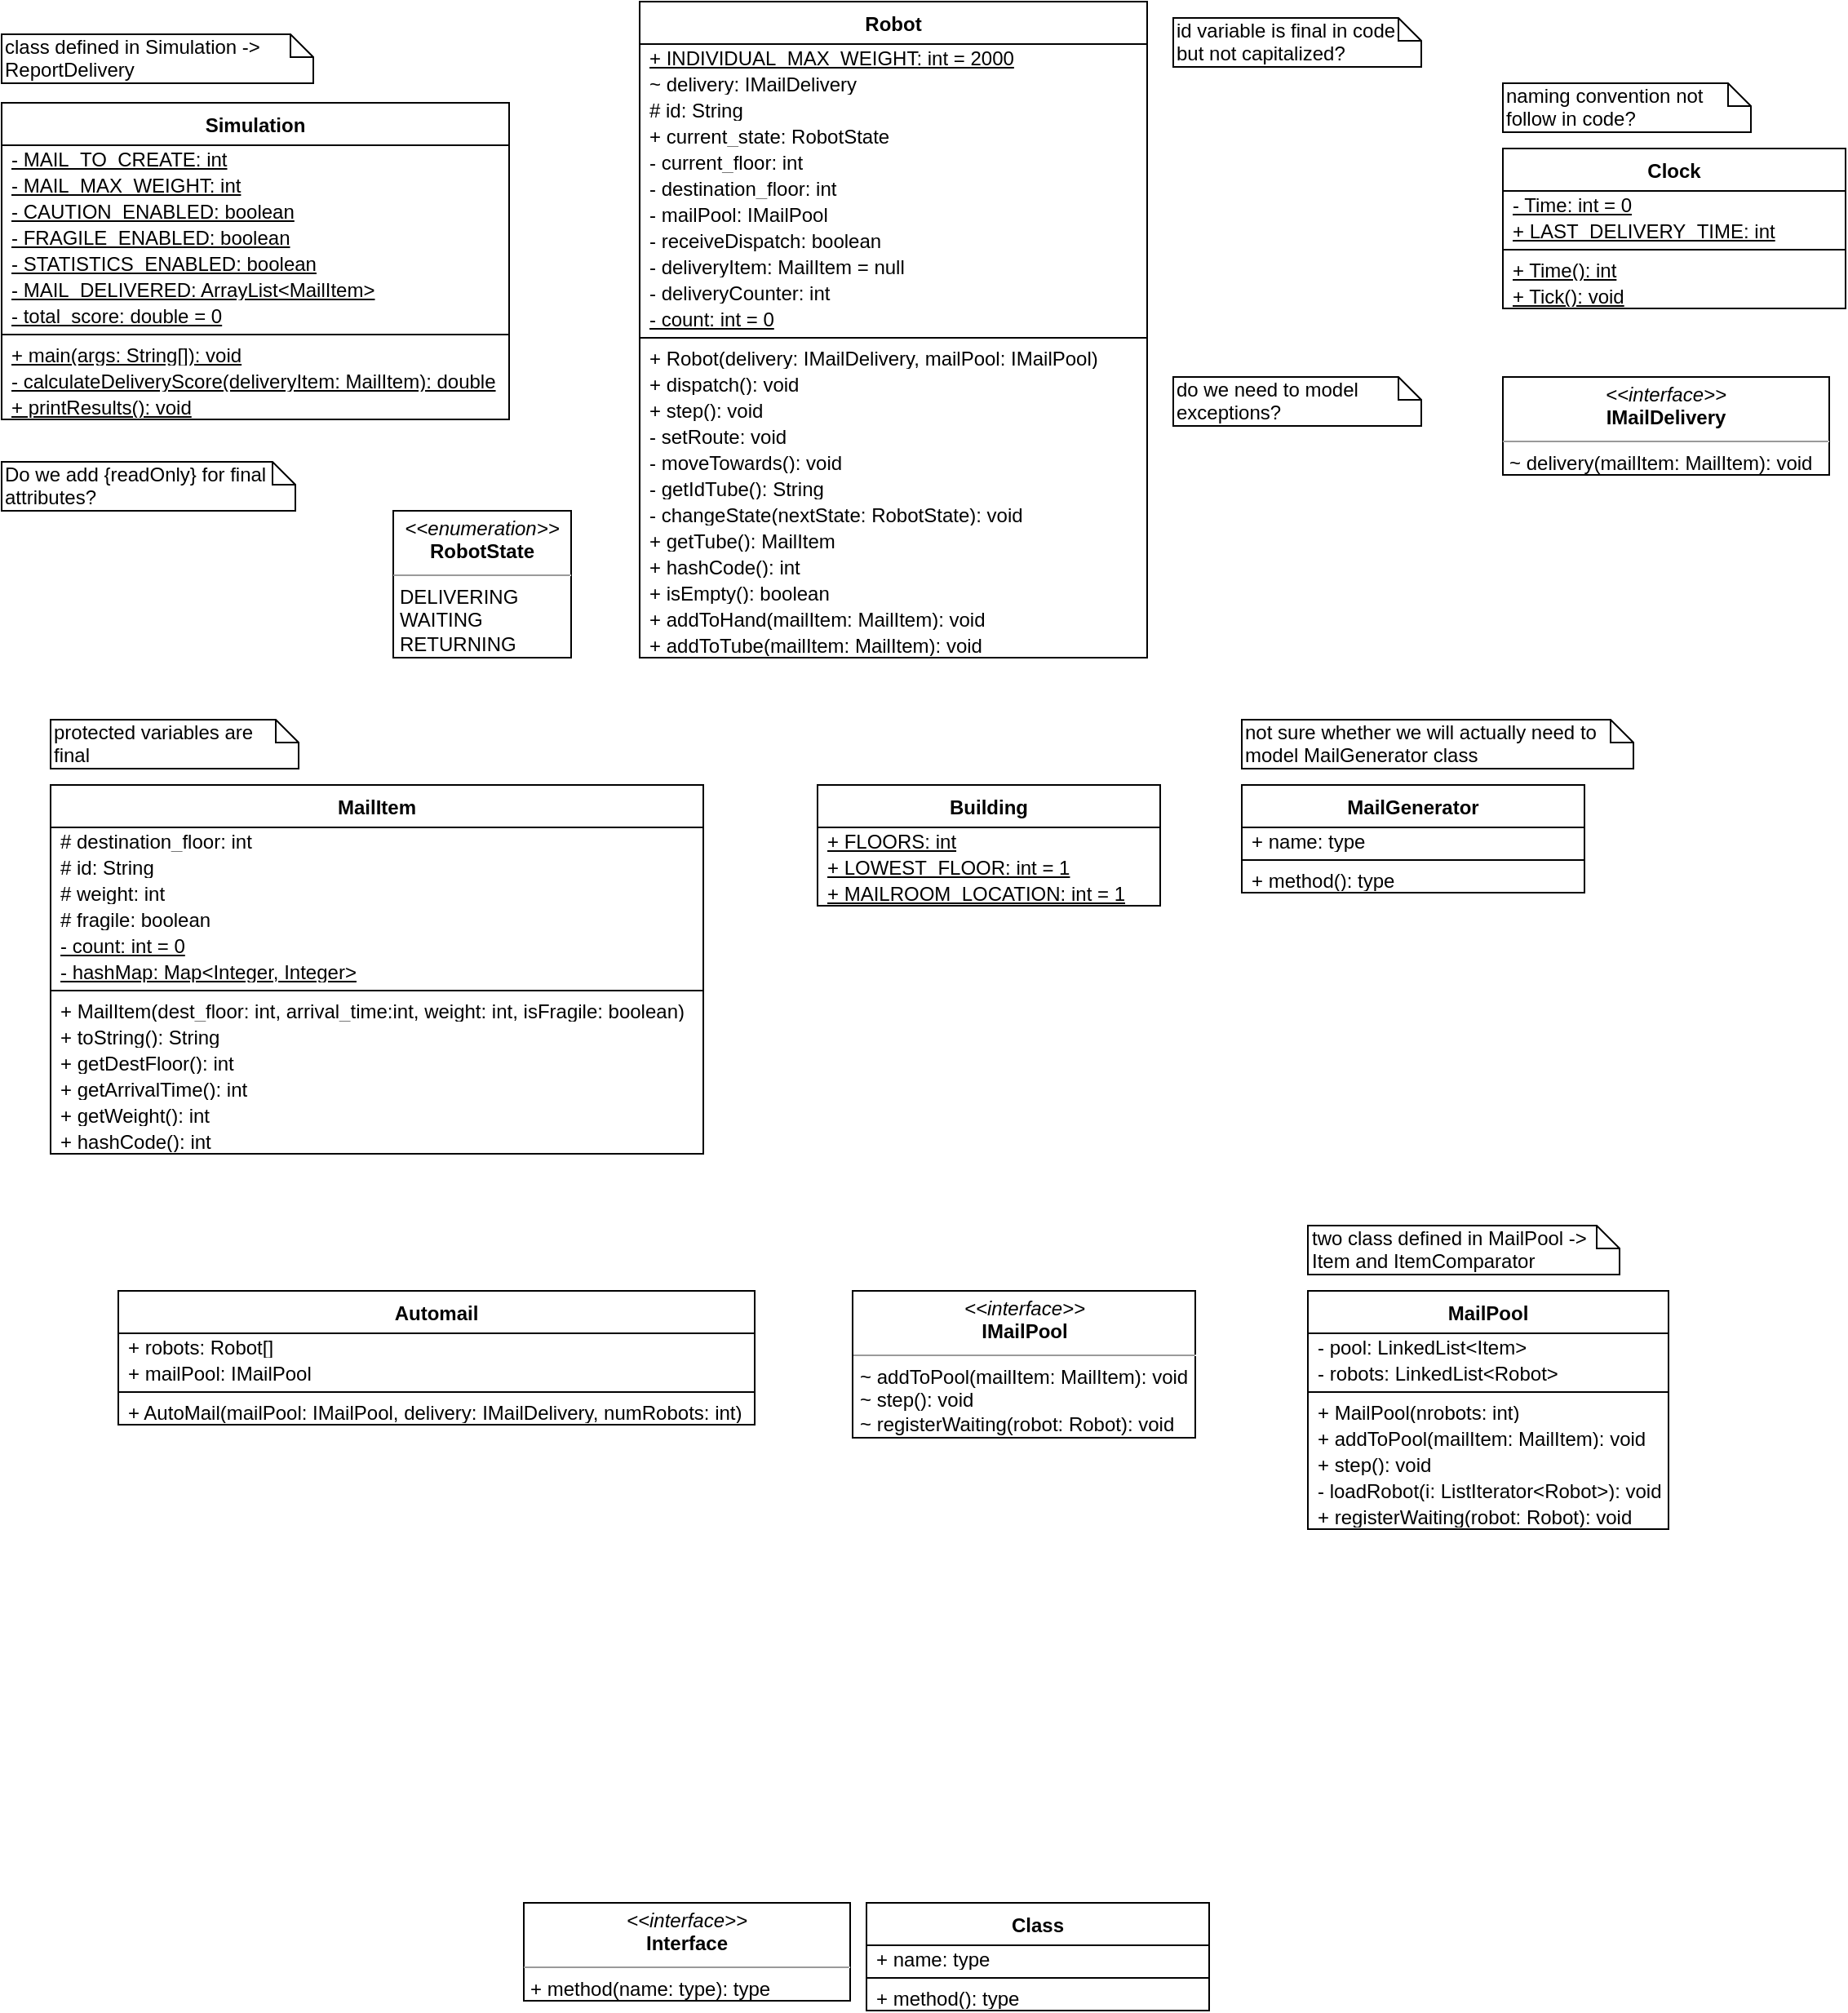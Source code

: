 <mxfile version="13.0.1" type="github"><diagram id="q8gKY7RbOVnREZ6lNvAr" name="Page-1"><mxGraphModel dx="1673" dy="905" grid="1" gridSize="10" guides="1" tooltips="1" connect="1" arrows="1" fold="1" page="1" pageScale="1" pageWidth="850" pageHeight="1100" math="0" shadow="0"><root><mxCell id="0"/><mxCell id="1" parent="0"/><mxCell id="pXd5DQrZtiz_aKNQrSsv-1" value="Robot" style="swimlane;fontStyle=1;align=center;verticalAlign=top;childLayout=stackLayout;horizontal=1;startSize=26;horizontalStack=0;resizeParent=1;resizeParentMax=0;resizeLast=0;collapsible=1;marginBottom=0;" vertex="1" parent="1"><mxGeometry x="401" y="10" width="311" height="402" as="geometry"/></mxCell><mxCell id="pXd5DQrZtiz_aKNQrSsv-2" value="+ INDIVIDUAL_MAX_WEIGHT: int = 2000" style="text;strokeColor=none;fillColor=none;align=left;verticalAlign=middle;spacingLeft=4;spacingRight=4;overflow=hidden;rotatable=0;points=[[0,0.5],[1,0.5]];portConstraint=eastwest;fontSize=12;fontStyle=4;" vertex="1" parent="pXd5DQrZtiz_aKNQrSsv-1"><mxGeometry y="26" width="311" height="16" as="geometry"/></mxCell><mxCell id="pXd5DQrZtiz_aKNQrSsv-3" value="~ delivery: IMailDelivery" style="text;strokeColor=none;fillColor=none;align=left;verticalAlign=middle;spacingLeft=4;spacingRight=4;overflow=hidden;rotatable=0;points=[[0,0.5],[1,0.5]];portConstraint=eastwest;fontSize=12;fontStyle=0;" vertex="1" parent="pXd5DQrZtiz_aKNQrSsv-1"><mxGeometry y="42" width="311" height="16" as="geometry"/></mxCell><mxCell id="pXd5DQrZtiz_aKNQrSsv-4" value="# id: String" style="text;strokeColor=none;fillColor=none;align=left;verticalAlign=middle;spacingLeft=4;spacingRight=4;overflow=hidden;rotatable=0;points=[[0,0.5],[1,0.5]];portConstraint=eastwest;fontSize=12;fontStyle=0;" vertex="1" parent="pXd5DQrZtiz_aKNQrSsv-1"><mxGeometry y="58" width="311" height="16" as="geometry"/></mxCell><mxCell id="pXd5DQrZtiz_aKNQrSsv-5" value="+ current_state: RobotState" style="text;strokeColor=none;fillColor=none;align=left;verticalAlign=middle;spacingLeft=4;spacingRight=4;overflow=hidden;rotatable=0;points=[[0,0.5],[1,0.5]];portConstraint=eastwest;fontSize=12;fontStyle=0;" vertex="1" parent="pXd5DQrZtiz_aKNQrSsv-1"><mxGeometry y="74" width="311" height="16" as="geometry"/></mxCell><mxCell id="pXd5DQrZtiz_aKNQrSsv-6" value="- current_floor: int" style="text;strokeColor=none;fillColor=none;align=left;verticalAlign=middle;spacingLeft=4;spacingRight=4;overflow=hidden;rotatable=0;points=[[0,0.5],[1,0.5]];portConstraint=eastwest;fontSize=12;fontStyle=0;" vertex="1" parent="pXd5DQrZtiz_aKNQrSsv-1"><mxGeometry y="90" width="311" height="16" as="geometry"/></mxCell><mxCell id="pXd5DQrZtiz_aKNQrSsv-7" value="- destination_floor: int" style="text;strokeColor=none;fillColor=none;align=left;verticalAlign=middle;spacingLeft=4;spacingRight=4;overflow=hidden;rotatable=0;points=[[0,0.5],[1,0.5]];portConstraint=eastwest;fontSize=12;fontStyle=0;" vertex="1" parent="pXd5DQrZtiz_aKNQrSsv-1"><mxGeometry y="106" width="311" height="16" as="geometry"/></mxCell><mxCell id="pXd5DQrZtiz_aKNQrSsv-8" value="- mailPool: IMailPool" style="text;strokeColor=none;fillColor=none;align=left;verticalAlign=middle;spacingLeft=4;spacingRight=4;overflow=hidden;rotatable=0;points=[[0,0.5],[1,0.5]];portConstraint=eastwest;fontSize=12;fontStyle=0;" vertex="1" parent="pXd5DQrZtiz_aKNQrSsv-1"><mxGeometry y="122" width="311" height="16" as="geometry"/></mxCell><mxCell id="pXd5DQrZtiz_aKNQrSsv-9" value="- receiveDispatch: boolean" style="text;strokeColor=none;fillColor=none;align=left;verticalAlign=middle;spacingLeft=4;spacingRight=4;overflow=hidden;rotatable=0;points=[[0,0.5],[1,0.5]];portConstraint=eastwest;fontSize=12;fontStyle=0;" vertex="1" parent="pXd5DQrZtiz_aKNQrSsv-1"><mxGeometry y="138" width="311" height="16" as="geometry"/></mxCell><mxCell id="pXd5DQrZtiz_aKNQrSsv-10" value="- deliveryItem: MailItem = null" style="text;strokeColor=none;fillColor=none;align=left;verticalAlign=middle;spacingLeft=4;spacingRight=4;overflow=hidden;rotatable=0;points=[[0,0.5],[1,0.5]];portConstraint=eastwest;fontSize=12;fontStyle=0;" vertex="1" parent="pXd5DQrZtiz_aKNQrSsv-1"><mxGeometry y="154" width="311" height="16" as="geometry"/></mxCell><mxCell id="pXd5DQrZtiz_aKNQrSsv-11" value="- deliveryCounter: int" style="text;strokeColor=none;fillColor=none;align=left;verticalAlign=middle;spacingLeft=4;spacingRight=4;overflow=hidden;rotatable=0;points=[[0,0.5],[1,0.5]];portConstraint=eastwest;fontSize=12;fontStyle=0;" vertex="1" parent="pXd5DQrZtiz_aKNQrSsv-1"><mxGeometry y="170" width="311" height="16" as="geometry"/></mxCell><mxCell id="pXd5DQrZtiz_aKNQrSsv-12" value="- count: int = 0" style="text;strokeColor=none;fillColor=none;align=left;verticalAlign=middle;spacingLeft=4;spacingRight=4;overflow=hidden;rotatable=0;points=[[0,0.5],[1,0.5]];portConstraint=eastwest;fontSize=12;fontStyle=4;" vertex="1" parent="pXd5DQrZtiz_aKNQrSsv-1"><mxGeometry y="186" width="311" height="16" as="geometry"/></mxCell><mxCell id="pXd5DQrZtiz_aKNQrSsv-13" value="" style="line;strokeWidth=1;fillColor=none;align=left;verticalAlign=middle;spacingTop=-1;spacingLeft=3;spacingRight=3;rotatable=0;labelPosition=right;points=[];portConstraint=eastwest;" vertex="1" parent="pXd5DQrZtiz_aKNQrSsv-1"><mxGeometry y="202" width="311" height="8" as="geometry"/></mxCell><mxCell id="pXd5DQrZtiz_aKNQrSsv-14" value="+ Robot(delivery: IMailDelivery, mailPool: IMailPool)" style="text;strokeColor=none;fillColor=none;align=left;verticalAlign=middle;spacingLeft=4;spacingRight=4;overflow=hidden;rotatable=0;points=[[0,0.5],[1,0.5]];portConstraint=eastwest;fontSize=12;fontStyle=0;" vertex="1" parent="pXd5DQrZtiz_aKNQrSsv-1"><mxGeometry y="210" width="311" height="16" as="geometry"/></mxCell><mxCell id="pXd5DQrZtiz_aKNQrSsv-15" value="+ dispatch(): void" style="text;strokeColor=none;fillColor=none;align=left;verticalAlign=middle;spacingLeft=4;spacingRight=4;overflow=hidden;rotatable=0;points=[[0,0.5],[1,0.5]];portConstraint=eastwest;fontSize=12;fontStyle=0;" vertex="1" parent="pXd5DQrZtiz_aKNQrSsv-1"><mxGeometry y="226" width="311" height="16" as="geometry"/></mxCell><mxCell id="pXd5DQrZtiz_aKNQrSsv-16" value="+ step(): void" style="text;strokeColor=none;fillColor=none;align=left;verticalAlign=middle;spacingLeft=4;spacingRight=4;overflow=hidden;rotatable=0;points=[[0,0.5],[1,0.5]];portConstraint=eastwest;fontSize=12;fontStyle=0;" vertex="1" parent="pXd5DQrZtiz_aKNQrSsv-1"><mxGeometry y="242" width="311" height="16" as="geometry"/></mxCell><mxCell id="pXd5DQrZtiz_aKNQrSsv-17" value="- setRoute: void" style="text;strokeColor=none;fillColor=none;align=left;verticalAlign=middle;spacingLeft=4;spacingRight=4;overflow=hidden;rotatable=0;points=[[0,0.5],[1,0.5]];portConstraint=eastwest;fontSize=12;fontStyle=0;" vertex="1" parent="pXd5DQrZtiz_aKNQrSsv-1"><mxGeometry y="258" width="311" height="16" as="geometry"/></mxCell><mxCell id="pXd5DQrZtiz_aKNQrSsv-18" value="- moveTowards(): void" style="text;strokeColor=none;fillColor=none;align=left;verticalAlign=middle;spacingLeft=4;spacingRight=4;overflow=hidden;rotatable=0;points=[[0,0.5],[1,0.5]];portConstraint=eastwest;fontSize=12;fontStyle=0;" vertex="1" parent="pXd5DQrZtiz_aKNQrSsv-1"><mxGeometry y="274" width="311" height="16" as="geometry"/></mxCell><mxCell id="pXd5DQrZtiz_aKNQrSsv-19" value="- getIdTube(): String" style="text;strokeColor=none;fillColor=none;align=left;verticalAlign=middle;spacingLeft=4;spacingRight=4;overflow=hidden;rotatable=0;points=[[0,0.5],[1,0.5]];portConstraint=eastwest;fontSize=12;fontStyle=0;" vertex="1" parent="pXd5DQrZtiz_aKNQrSsv-1"><mxGeometry y="290" width="311" height="16" as="geometry"/></mxCell><mxCell id="pXd5DQrZtiz_aKNQrSsv-20" value="- changeState(nextState: RobotState): void" style="text;strokeColor=none;fillColor=none;align=left;verticalAlign=middle;spacingLeft=4;spacingRight=4;overflow=hidden;rotatable=0;points=[[0,0.5],[1,0.5]];portConstraint=eastwest;fontSize=12;fontStyle=0;" vertex="1" parent="pXd5DQrZtiz_aKNQrSsv-1"><mxGeometry y="306" width="311" height="16" as="geometry"/></mxCell><mxCell id="pXd5DQrZtiz_aKNQrSsv-21" value="+ getTube(): MailItem" style="text;strokeColor=none;fillColor=none;align=left;verticalAlign=middle;spacingLeft=4;spacingRight=4;overflow=hidden;rotatable=0;points=[[0,0.5],[1,0.5]];portConstraint=eastwest;fontSize=12;fontStyle=0;" vertex="1" parent="pXd5DQrZtiz_aKNQrSsv-1"><mxGeometry y="322" width="311" height="16" as="geometry"/></mxCell><mxCell id="pXd5DQrZtiz_aKNQrSsv-22" value="+ hashCode(): int" style="text;strokeColor=none;fillColor=none;align=left;verticalAlign=middle;spacingLeft=4;spacingRight=4;overflow=hidden;rotatable=0;points=[[0,0.5],[1,0.5]];portConstraint=eastwest;fontSize=12;fontStyle=0;" vertex="1" parent="pXd5DQrZtiz_aKNQrSsv-1"><mxGeometry y="338" width="311" height="16" as="geometry"/></mxCell><mxCell id="pXd5DQrZtiz_aKNQrSsv-23" value="+ isEmpty(): boolean" style="text;strokeColor=none;fillColor=none;align=left;verticalAlign=middle;spacingLeft=4;spacingRight=4;overflow=hidden;rotatable=0;points=[[0,0.5],[1,0.5]];portConstraint=eastwest;fontSize=12;fontStyle=0;" vertex="1" parent="pXd5DQrZtiz_aKNQrSsv-1"><mxGeometry y="354" width="311" height="16" as="geometry"/></mxCell><mxCell id="pXd5DQrZtiz_aKNQrSsv-24" value="+ addToHand(mailItem: MailItem): void" style="text;strokeColor=none;fillColor=none;align=left;verticalAlign=middle;spacingLeft=4;spacingRight=4;overflow=hidden;rotatable=0;points=[[0,0.5],[1,0.5]];portConstraint=eastwest;fontSize=12;fontStyle=0;" vertex="1" parent="pXd5DQrZtiz_aKNQrSsv-1"><mxGeometry y="370" width="311" height="16" as="geometry"/></mxCell><mxCell id="pXd5DQrZtiz_aKNQrSsv-25" value="+ addToTube(mailItem: MailItem): void" style="text;strokeColor=none;fillColor=none;align=left;verticalAlign=middle;spacingLeft=4;spacingRight=4;overflow=hidden;rotatable=0;points=[[0,0.5],[1,0.5]];portConstraint=eastwest;fontSize=12;fontStyle=0;" vertex="1" parent="pXd5DQrZtiz_aKNQrSsv-1"><mxGeometry y="386" width="311" height="16" as="geometry"/></mxCell><mxCell id="pXd5DQrZtiz_aKNQrSsv-26" value="id variable is final in code but not capitalized?&amp;nbsp;" style="shape=note;whiteSpace=wrap;html=1;size=14;verticalAlign=top;align=left;spacingTop=-6;fontSize=12;" vertex="1" parent="1"><mxGeometry x="728" y="20" width="152" height="30" as="geometry"/></mxCell><mxCell id="pXd5DQrZtiz_aKNQrSsv-27" value="&lt;span style=&quot;font-family: &amp;#34;helvetica&amp;#34;&quot;&gt;Do we add {readOnly} for final attributes?&lt;/span&gt;" style="shape=note;whiteSpace=wrap;html=1;size=14;verticalAlign=top;align=left;spacingTop=-6;fontSize=12;" vertex="1" parent="1"><mxGeometry x="10" y="292" width="180" height="30" as="geometry"/></mxCell><mxCell id="pXd5DQrZtiz_aKNQrSsv-28" value="&lt;p style=&quot;margin: 0px ; margin-top: 4px ; text-align: center&quot;&gt;&lt;i&gt;&amp;lt;&amp;lt;enumeration&amp;gt;&amp;gt;&lt;/i&gt;&lt;br&gt;&lt;b&gt;RobotState&lt;/b&gt;&lt;/p&gt;&lt;hr size=&quot;1&quot;&gt;&lt;p style=&quot;margin: 0px ; margin-left: 4px&quot;&gt;DELIVERING&lt;/p&gt;&lt;p style=&quot;margin: 0px ; margin-left: 4px&quot;&gt;WAITING&lt;/p&gt;&lt;p style=&quot;margin: 0px ; margin-left: 4px&quot;&gt;RETURNING&lt;/p&gt;" style="verticalAlign=top;align=left;overflow=fill;fontSize=12;fontFamily=Helvetica;html=1;" vertex="1" parent="1"><mxGeometry x="250" y="322" width="109" height="90" as="geometry"/></mxCell><mxCell id="pXd5DQrZtiz_aKNQrSsv-29" value="do we need to model exceptions?" style="shape=note;whiteSpace=wrap;html=1;size=14;verticalAlign=top;align=left;spacingTop=-6;fontSize=12;" vertex="1" parent="1"><mxGeometry x="728" y="240" width="152" height="30" as="geometry"/></mxCell><mxCell id="pXd5DQrZtiz_aKNQrSsv-30" value="&lt;p style=&quot;margin: 4px 0px 0px ; text-align: center&quot;&gt;&lt;i&gt;&amp;lt;&amp;lt;interface&amp;gt;&amp;gt;&lt;/i&gt;&lt;br&gt;&lt;b&gt;IMailDelivery&lt;/b&gt;&lt;/p&gt;&lt;hr size=&quot;1&quot;&gt;&lt;p style=&quot;margin: 0px 0px 0px 4px&quot;&gt;~ delivery(mailItem: MailItem): void&lt;/p&gt;" style="verticalAlign=top;align=left;overflow=fill;fontSize=12;fontFamily=Helvetica;html=1;" vertex="1" parent="1"><mxGeometry x="930" y="240" width="200" height="60" as="geometry"/></mxCell><mxCell id="pXd5DQrZtiz_aKNQrSsv-31" value="naming convention not follow in code?" style="shape=note;whiteSpace=wrap;html=1;size=14;verticalAlign=top;align=left;spacingTop=-6;fontSize=12;" vertex="1" parent="1"><mxGeometry x="930" y="60" width="152" height="30" as="geometry"/></mxCell><mxCell id="pXd5DQrZtiz_aKNQrSsv-32" value="Simulation" style="swimlane;fontStyle=1;align=center;verticalAlign=top;childLayout=stackLayout;horizontal=1;startSize=26;horizontalStack=0;resizeParent=1;resizeParentMax=0;resizeLast=0;collapsible=1;marginBottom=0;" vertex="1" parent="1"><mxGeometry x="10" y="72" width="311" height="194" as="geometry"/></mxCell><mxCell id="pXd5DQrZtiz_aKNQrSsv-33" value="- MAIL_TO_CREATE: int" style="text;strokeColor=none;fillColor=none;align=left;verticalAlign=middle;spacingLeft=4;spacingRight=4;overflow=hidden;rotatable=0;points=[[0,0.5],[1,0.5]];portConstraint=eastwest;fontSize=12;fontStyle=4;" vertex="1" parent="pXd5DQrZtiz_aKNQrSsv-32"><mxGeometry y="26" width="311" height="16" as="geometry"/></mxCell><mxCell id="pXd5DQrZtiz_aKNQrSsv-34" value="- MAIL_MAX_WEIGHT: int" style="text;strokeColor=none;fillColor=none;align=left;verticalAlign=middle;spacingLeft=4;spacingRight=4;overflow=hidden;rotatable=0;points=[[0,0.5],[1,0.5]];portConstraint=eastwest;fontSize=12;fontStyle=4;" vertex="1" parent="pXd5DQrZtiz_aKNQrSsv-32"><mxGeometry y="42" width="311" height="16" as="geometry"/></mxCell><mxCell id="pXd5DQrZtiz_aKNQrSsv-35" value="- CAUTION_ENABLED: boolean" style="text;strokeColor=none;fillColor=none;align=left;verticalAlign=middle;spacingLeft=4;spacingRight=4;overflow=hidden;rotatable=0;points=[[0,0.5],[1,0.5]];portConstraint=eastwest;fontSize=12;fontStyle=4;" vertex="1" parent="pXd5DQrZtiz_aKNQrSsv-32"><mxGeometry y="58" width="311" height="16" as="geometry"/></mxCell><mxCell id="pXd5DQrZtiz_aKNQrSsv-36" value="- FRAGILE_ENABLED: boolean" style="text;strokeColor=none;fillColor=none;align=left;verticalAlign=middle;spacingLeft=4;spacingRight=4;overflow=hidden;rotatable=0;points=[[0,0.5],[1,0.5]];portConstraint=eastwest;fontSize=12;fontStyle=4;" vertex="1" parent="pXd5DQrZtiz_aKNQrSsv-32"><mxGeometry y="74" width="311" height="16" as="geometry"/></mxCell><mxCell id="pXd5DQrZtiz_aKNQrSsv-37" value="- STATISTICS_ENABLED: boolean" style="text;strokeColor=none;fillColor=none;align=left;verticalAlign=middle;spacingLeft=4;spacingRight=4;overflow=hidden;rotatable=0;points=[[0,0.5],[1,0.5]];portConstraint=eastwest;fontSize=12;fontStyle=4;" vertex="1" parent="pXd5DQrZtiz_aKNQrSsv-32"><mxGeometry y="90" width="311" height="16" as="geometry"/></mxCell><mxCell id="pXd5DQrZtiz_aKNQrSsv-38" value="- MAIL_DELIVERED: ArrayList&lt;MailItem&gt;" style="text;strokeColor=none;fillColor=none;align=left;verticalAlign=middle;spacingLeft=4;spacingRight=4;overflow=hidden;rotatable=0;points=[[0,0.5],[1,0.5]];portConstraint=eastwest;fontSize=12;fontStyle=4;" vertex="1" parent="pXd5DQrZtiz_aKNQrSsv-32"><mxGeometry y="106" width="311" height="16" as="geometry"/></mxCell><mxCell id="pXd5DQrZtiz_aKNQrSsv-39" value="- total_score: double = 0" style="text;strokeColor=none;fillColor=none;align=left;verticalAlign=middle;spacingLeft=4;spacingRight=4;overflow=hidden;rotatable=0;points=[[0,0.5],[1,0.5]];portConstraint=eastwest;fontSize=12;fontStyle=4;" vertex="1" parent="pXd5DQrZtiz_aKNQrSsv-32"><mxGeometry y="122" width="311" height="16" as="geometry"/></mxCell><mxCell id="pXd5DQrZtiz_aKNQrSsv-40" value="" style="line;strokeWidth=1;fillColor=none;align=left;verticalAlign=middle;spacingTop=-1;spacingLeft=3;spacingRight=3;rotatable=0;labelPosition=right;points=[];portConstraint=eastwest;" vertex="1" parent="pXd5DQrZtiz_aKNQrSsv-32"><mxGeometry y="138" width="311" height="8" as="geometry"/></mxCell><mxCell id="pXd5DQrZtiz_aKNQrSsv-41" value="+ main(args: String[]): void" style="text;strokeColor=none;fillColor=none;align=left;verticalAlign=middle;spacingLeft=4;spacingRight=4;overflow=hidden;rotatable=0;points=[[0,0.5],[1,0.5]];portConstraint=eastwest;fontSize=12;fontStyle=4;" vertex="1" parent="pXd5DQrZtiz_aKNQrSsv-32"><mxGeometry y="146" width="311" height="16" as="geometry"/></mxCell><mxCell id="pXd5DQrZtiz_aKNQrSsv-42" value="- calculateDeliveryScore(deliveryItem: MailItem): double" style="text;strokeColor=none;fillColor=none;align=left;verticalAlign=middle;spacingLeft=4;spacingRight=4;overflow=hidden;rotatable=0;points=[[0,0.5],[1,0.5]];portConstraint=eastwest;fontSize=12;fontStyle=4;" vertex="1" parent="pXd5DQrZtiz_aKNQrSsv-32"><mxGeometry y="162" width="311" height="16" as="geometry"/></mxCell><mxCell id="pXd5DQrZtiz_aKNQrSsv-43" value="+ printResults(): void" style="text;strokeColor=none;fillColor=none;align=left;verticalAlign=middle;spacingLeft=4;spacingRight=4;overflow=hidden;rotatable=0;points=[[0,0.5],[1,0.5]];portConstraint=eastwest;fontSize=12;fontStyle=4;" vertex="1" parent="pXd5DQrZtiz_aKNQrSsv-32"><mxGeometry y="178" width="311" height="16" as="geometry"/></mxCell><mxCell id="pXd5DQrZtiz_aKNQrSsv-44" value="&lt;p style=&quot;margin: 4px 0px 0px ; text-align: center&quot;&gt;&lt;i&gt;&amp;lt;&amp;lt;interface&amp;gt;&amp;gt;&lt;/i&gt;&lt;br&gt;&lt;b&gt;Interface&lt;/b&gt;&lt;/p&gt;&lt;hr size=&quot;1&quot;&gt;&lt;p style=&quot;margin: 0px 0px 0px 4px&quot;&gt;+ method(name: type): type&lt;/p&gt;" style="verticalAlign=top;align=left;overflow=fill;fontSize=12;fontFamily=Helvetica;html=1;" vertex="1" parent="1"><mxGeometry x="330" y="1175" width="200" height="60" as="geometry"/></mxCell><mxCell id="pXd5DQrZtiz_aKNQrSsv-45" value="protected variables are final&amp;nbsp;" style="shape=note;whiteSpace=wrap;html=1;size=14;verticalAlign=top;align=left;spacingTop=-6;fontSize=12;" vertex="1" parent="1"><mxGeometry x="40" y="450" width="152" height="30" as="geometry"/></mxCell><mxCell id="pXd5DQrZtiz_aKNQrSsv-46" value="not sure whether we will actually need to model MailGenerator class" style="shape=note;whiteSpace=wrap;html=1;size=14;verticalAlign=top;align=left;spacingTop=-6;fontSize=12;" vertex="1" parent="1"><mxGeometry x="770" y="450" width="240" height="30" as="geometry"/></mxCell><mxCell id="pXd5DQrZtiz_aKNQrSsv-47" value="&lt;p style=&quot;margin: 4px 0px 0px ; text-align: center&quot;&gt;&lt;i&gt;&amp;lt;&amp;lt;interface&amp;gt;&amp;gt;&lt;/i&gt;&lt;br&gt;&lt;b&gt;IMailPool&lt;/b&gt;&lt;/p&gt;&lt;hr size=&quot;1&quot;&gt;&lt;p style=&quot;margin: 0px 0px 0px 4px&quot;&gt;~ addToPool(mailItem: MailItem): void&lt;/p&gt;&lt;p style=&quot;margin: 0px 0px 0px 4px&quot;&gt;~ step(): void&lt;br&gt;&lt;/p&gt;&lt;p style=&quot;margin: 0px 0px 0px 4px&quot;&gt;~ registerWaiting(robot: Robot): void&lt;br&gt;&lt;/p&gt;" style="verticalAlign=top;align=left;overflow=fill;fontSize=12;fontFamily=Helvetica;html=1;" vertex="1" parent="1"><mxGeometry x="531.5" y="800" width="210" height="90" as="geometry"/></mxCell><mxCell id="pXd5DQrZtiz_aKNQrSsv-48" value="two class defined in MailPool -&amp;gt; Item and ItemComparator" style="shape=note;whiteSpace=wrap;html=1;size=14;verticalAlign=top;align=left;spacingTop=-6;fontSize=12;" vertex="1" parent="1"><mxGeometry x="810.5" y="760" width="191" height="30" as="geometry"/></mxCell><mxCell id="pXd5DQrZtiz_aKNQrSsv-49" value="MailItem" style="swimlane;fontStyle=1;align=center;verticalAlign=top;childLayout=stackLayout;horizontal=1;startSize=26;horizontalStack=0;resizeParent=1;resizeParentMax=0;resizeLast=0;collapsible=1;marginBottom=0;" vertex="1" parent="1"><mxGeometry x="40" y="490" width="400" height="226" as="geometry"/></mxCell><mxCell id="pXd5DQrZtiz_aKNQrSsv-50" value="# destination_floor: int" style="text;strokeColor=none;fillColor=none;align=left;verticalAlign=middle;spacingLeft=4;spacingRight=4;overflow=hidden;rotatable=0;points=[[0,0.5],[1,0.5]];portConstraint=eastwest;fontSize=12;fontStyle=0;" vertex="1" parent="pXd5DQrZtiz_aKNQrSsv-49"><mxGeometry y="26" width="400" height="16" as="geometry"/></mxCell><mxCell id="pXd5DQrZtiz_aKNQrSsv-51" value="# id: String" style="text;strokeColor=none;fillColor=none;align=left;verticalAlign=middle;spacingLeft=4;spacingRight=4;overflow=hidden;rotatable=0;points=[[0,0.5],[1,0.5]];portConstraint=eastwest;fontSize=12;fontStyle=0;" vertex="1" parent="pXd5DQrZtiz_aKNQrSsv-49"><mxGeometry y="42" width="400" height="16" as="geometry"/></mxCell><mxCell id="pXd5DQrZtiz_aKNQrSsv-52" value="# weight: int" style="text;strokeColor=none;fillColor=none;align=left;verticalAlign=middle;spacingLeft=4;spacingRight=4;overflow=hidden;rotatable=0;points=[[0,0.5],[1,0.5]];portConstraint=eastwest;fontSize=12;fontStyle=0;" vertex="1" parent="pXd5DQrZtiz_aKNQrSsv-49"><mxGeometry y="58" width="400" height="16" as="geometry"/></mxCell><mxCell id="pXd5DQrZtiz_aKNQrSsv-53" value="# fragile: boolean" style="text;strokeColor=none;fillColor=none;align=left;verticalAlign=middle;spacingLeft=4;spacingRight=4;overflow=hidden;rotatable=0;points=[[0,0.5],[1,0.5]];portConstraint=eastwest;fontSize=12;fontStyle=0;" vertex="1" parent="pXd5DQrZtiz_aKNQrSsv-49"><mxGeometry y="74" width="400" height="16" as="geometry"/></mxCell><mxCell id="pXd5DQrZtiz_aKNQrSsv-54" value="- count: int = 0" style="text;strokeColor=none;fillColor=none;align=left;verticalAlign=middle;spacingLeft=4;spacingRight=4;overflow=hidden;rotatable=0;points=[[0,0.5],[1,0.5]];portConstraint=eastwest;fontSize=12;fontStyle=4;" vertex="1" parent="pXd5DQrZtiz_aKNQrSsv-49"><mxGeometry y="90" width="400" height="16" as="geometry"/></mxCell><mxCell id="pXd5DQrZtiz_aKNQrSsv-55" value="- hashMap: Map&lt;Integer, Integer&gt;" style="text;strokeColor=none;fillColor=none;align=left;verticalAlign=middle;spacingLeft=4;spacingRight=4;overflow=hidden;rotatable=0;points=[[0,0.5],[1,0.5]];portConstraint=eastwest;fontSize=12;fontStyle=4;" vertex="1" parent="pXd5DQrZtiz_aKNQrSsv-49"><mxGeometry y="106" width="400" height="16" as="geometry"/></mxCell><mxCell id="pXd5DQrZtiz_aKNQrSsv-56" value="" style="line;strokeWidth=1;fillColor=none;align=left;verticalAlign=middle;spacingTop=-1;spacingLeft=3;spacingRight=3;rotatable=0;labelPosition=right;points=[];portConstraint=eastwest;" vertex="1" parent="pXd5DQrZtiz_aKNQrSsv-49"><mxGeometry y="122" width="400" height="8" as="geometry"/></mxCell><mxCell id="pXd5DQrZtiz_aKNQrSsv-57" value="+ MailItem(dest_floor: int, arrival_time:int, weight: int, isFragile: boolean)" style="text;strokeColor=none;fillColor=none;align=left;verticalAlign=middle;spacingLeft=4;spacingRight=4;overflow=hidden;rotatable=0;points=[[0,0.5],[1,0.5]];portConstraint=eastwest;fontSize=12;fontStyle=0;" vertex="1" parent="pXd5DQrZtiz_aKNQrSsv-49"><mxGeometry y="130" width="400" height="16" as="geometry"/></mxCell><mxCell id="pXd5DQrZtiz_aKNQrSsv-58" value="+ toString(): String" style="text;strokeColor=none;fillColor=none;align=left;verticalAlign=middle;spacingLeft=4;spacingRight=4;overflow=hidden;rotatable=0;points=[[0,0.5],[1,0.5]];portConstraint=eastwest;fontSize=12;fontStyle=0;" vertex="1" parent="pXd5DQrZtiz_aKNQrSsv-49"><mxGeometry y="146" width="400" height="16" as="geometry"/></mxCell><mxCell id="pXd5DQrZtiz_aKNQrSsv-59" value="+ getDestFloor(): int" style="text;strokeColor=none;fillColor=none;align=left;verticalAlign=middle;spacingLeft=4;spacingRight=4;overflow=hidden;rotatable=0;points=[[0,0.5],[1,0.5]];portConstraint=eastwest;fontSize=12;fontStyle=0;" vertex="1" parent="pXd5DQrZtiz_aKNQrSsv-49"><mxGeometry y="162" width="400" height="16" as="geometry"/></mxCell><mxCell id="pXd5DQrZtiz_aKNQrSsv-60" value="+ getArrivalTime(): int" style="text;strokeColor=none;fillColor=none;align=left;verticalAlign=middle;spacingLeft=4;spacingRight=4;overflow=hidden;rotatable=0;points=[[0,0.5],[1,0.5]];portConstraint=eastwest;fontSize=12;fontStyle=0;" vertex="1" parent="pXd5DQrZtiz_aKNQrSsv-49"><mxGeometry y="178" width="400" height="16" as="geometry"/></mxCell><mxCell id="pXd5DQrZtiz_aKNQrSsv-61" value="+ getWeight(): int" style="text;strokeColor=none;fillColor=none;align=left;verticalAlign=middle;spacingLeft=4;spacingRight=4;overflow=hidden;rotatable=0;points=[[0,0.5],[1,0.5]];portConstraint=eastwest;fontSize=12;fontStyle=0;" vertex="1" parent="pXd5DQrZtiz_aKNQrSsv-49"><mxGeometry y="194" width="400" height="16" as="geometry"/></mxCell><mxCell id="pXd5DQrZtiz_aKNQrSsv-62" value="+ hashCode(): int" style="text;strokeColor=none;fillColor=none;align=left;verticalAlign=middle;spacingLeft=4;spacingRight=4;overflow=hidden;rotatable=0;points=[[0,0.5],[1,0.5]];portConstraint=eastwest;fontSize=12;fontStyle=0;" vertex="1" parent="pXd5DQrZtiz_aKNQrSsv-49"><mxGeometry y="210" width="400" height="16" as="geometry"/></mxCell><mxCell id="pXd5DQrZtiz_aKNQrSsv-63" value="Building" style="swimlane;fontStyle=1;align=center;verticalAlign=top;childLayout=stackLayout;horizontal=1;startSize=26;horizontalStack=0;resizeParent=1;resizeParentMax=0;resizeLast=0;collapsible=1;marginBottom=0;" vertex="1" parent="1"><mxGeometry x="510" y="490" width="210" height="74" as="geometry"/></mxCell><mxCell id="pXd5DQrZtiz_aKNQrSsv-64" value="+ FLOORS: int" style="text;strokeColor=none;fillColor=none;align=left;verticalAlign=middle;spacingLeft=4;spacingRight=4;overflow=hidden;rotatable=0;points=[[0,0.5],[1,0.5]];portConstraint=eastwest;fontSize=12;fontStyle=4;" vertex="1" parent="pXd5DQrZtiz_aKNQrSsv-63"><mxGeometry y="26" width="210" height="16" as="geometry"/></mxCell><mxCell id="pXd5DQrZtiz_aKNQrSsv-65" value="+ LOWEST_FLOOR: int = 1" style="text;strokeColor=none;fillColor=none;align=left;verticalAlign=middle;spacingLeft=4;spacingRight=4;overflow=hidden;rotatable=0;points=[[0,0.5],[1,0.5]];portConstraint=eastwest;fontSize=12;fontStyle=4;" vertex="1" parent="pXd5DQrZtiz_aKNQrSsv-63"><mxGeometry y="42" width="210" height="16" as="geometry"/></mxCell><mxCell id="pXd5DQrZtiz_aKNQrSsv-66" value="+ MAILROOM_LOCATION: int = 1" style="text;strokeColor=none;fillColor=none;align=left;verticalAlign=middle;spacingLeft=4;spacingRight=4;overflow=hidden;rotatable=0;points=[[0,0.5],[1,0.5]];portConstraint=eastwest;fontSize=12;fontStyle=4;" vertex="1" parent="pXd5DQrZtiz_aKNQrSsv-63"><mxGeometry y="58" width="210" height="16" as="geometry"/></mxCell><mxCell id="pXd5DQrZtiz_aKNQrSsv-67" value="MailGenerator" style="swimlane;fontStyle=1;align=center;verticalAlign=top;childLayout=stackLayout;horizontal=1;startSize=26;horizontalStack=0;resizeParent=1;resizeParentMax=0;resizeLast=0;collapsible=1;marginBottom=0;" vertex="1" parent="1"><mxGeometry x="770" y="490" width="210" height="66" as="geometry"/></mxCell><mxCell id="pXd5DQrZtiz_aKNQrSsv-68" value="+ name: type" style="text;strokeColor=none;fillColor=none;align=left;verticalAlign=middle;spacingLeft=4;spacingRight=4;overflow=hidden;rotatable=0;points=[[0,0.5],[1,0.5]];portConstraint=eastwest;fontSize=12;fontStyle=0;" vertex="1" parent="pXd5DQrZtiz_aKNQrSsv-67"><mxGeometry y="26" width="210" height="16" as="geometry"/></mxCell><mxCell id="pXd5DQrZtiz_aKNQrSsv-69" value="" style="line;strokeWidth=1;fillColor=none;align=left;verticalAlign=middle;spacingTop=-1;spacingLeft=3;spacingRight=3;rotatable=0;labelPosition=right;points=[];portConstraint=eastwest;" vertex="1" parent="pXd5DQrZtiz_aKNQrSsv-67"><mxGeometry y="42" width="210" height="8" as="geometry"/></mxCell><mxCell id="pXd5DQrZtiz_aKNQrSsv-70" value="+ method(): type" style="text;strokeColor=none;fillColor=none;align=left;verticalAlign=middle;spacingLeft=4;spacingRight=4;overflow=hidden;rotatable=0;points=[[0,0.5],[1,0.5]];portConstraint=eastwest;fontSize=12;fontStyle=0;" vertex="1" parent="pXd5DQrZtiz_aKNQrSsv-67"><mxGeometry y="50" width="210" height="16" as="geometry"/></mxCell><mxCell id="pXd5DQrZtiz_aKNQrSsv-71" value="Automail" style="swimlane;fontStyle=1;align=center;verticalAlign=top;childLayout=stackLayout;horizontal=1;startSize=26;horizontalStack=0;resizeParent=1;resizeParentMax=0;resizeLast=0;collapsible=1;marginBottom=0;" vertex="1" parent="1"><mxGeometry x="81.5" y="800" width="390" height="82" as="geometry"/></mxCell><mxCell id="pXd5DQrZtiz_aKNQrSsv-72" value="+ robots: Robot[]" style="text;strokeColor=none;fillColor=none;align=left;verticalAlign=middle;spacingLeft=4;spacingRight=4;overflow=hidden;rotatable=0;points=[[0,0.5],[1,0.5]];portConstraint=eastwest;fontSize=12;fontStyle=0;" vertex="1" parent="pXd5DQrZtiz_aKNQrSsv-71"><mxGeometry y="26" width="390" height="16" as="geometry"/></mxCell><mxCell id="pXd5DQrZtiz_aKNQrSsv-73" value="+ mailPool: IMailPool" style="text;strokeColor=none;fillColor=none;align=left;verticalAlign=middle;spacingLeft=4;spacingRight=4;overflow=hidden;rotatable=0;points=[[0,0.5],[1,0.5]];portConstraint=eastwest;fontSize=12;fontStyle=0;" vertex="1" parent="pXd5DQrZtiz_aKNQrSsv-71"><mxGeometry y="42" width="390" height="16" as="geometry"/></mxCell><mxCell id="pXd5DQrZtiz_aKNQrSsv-74" value="" style="line;strokeWidth=1;fillColor=none;align=left;verticalAlign=middle;spacingTop=-1;spacingLeft=3;spacingRight=3;rotatable=0;labelPosition=right;points=[];portConstraint=eastwest;" vertex="1" parent="pXd5DQrZtiz_aKNQrSsv-71"><mxGeometry y="58" width="390" height="8" as="geometry"/></mxCell><mxCell id="pXd5DQrZtiz_aKNQrSsv-75" value="+ AutoMail(mailPool: IMailPool, delivery: IMailDelivery, numRobots: int)" style="text;strokeColor=none;fillColor=none;align=left;verticalAlign=middle;spacingLeft=4;spacingRight=4;overflow=hidden;rotatable=0;points=[[0,0.5],[1,0.5]];portConstraint=eastwest;fontSize=12;fontStyle=0;" vertex="1" parent="pXd5DQrZtiz_aKNQrSsv-71"><mxGeometry y="66" width="390" height="16" as="geometry"/></mxCell><mxCell id="pXd5DQrZtiz_aKNQrSsv-76" value="MailPool" style="swimlane;fontStyle=1;align=center;verticalAlign=top;childLayout=stackLayout;horizontal=1;startSize=26;horizontalStack=0;resizeParent=1;resizeParentMax=0;resizeLast=0;collapsible=1;marginBottom=0;" vertex="1" parent="1"><mxGeometry x="810.5" y="800" width="221" height="146" as="geometry"/></mxCell><mxCell id="pXd5DQrZtiz_aKNQrSsv-77" value="- pool: LinkedList&lt;Item&gt;" style="text;strokeColor=none;fillColor=none;align=left;verticalAlign=middle;spacingLeft=4;spacingRight=4;overflow=hidden;rotatable=0;points=[[0,0.5],[1,0.5]];portConstraint=eastwest;fontSize=12;fontStyle=0;" vertex="1" parent="pXd5DQrZtiz_aKNQrSsv-76"><mxGeometry y="26" width="221" height="16" as="geometry"/></mxCell><mxCell id="pXd5DQrZtiz_aKNQrSsv-78" value="- robots: LinkedList&lt;Robot&gt;" style="text;strokeColor=none;fillColor=none;align=left;verticalAlign=middle;spacingLeft=4;spacingRight=4;overflow=hidden;rotatable=0;points=[[0,0.5],[1,0.5]];portConstraint=eastwest;fontSize=12;fontStyle=0;" vertex="1" parent="pXd5DQrZtiz_aKNQrSsv-76"><mxGeometry y="42" width="221" height="16" as="geometry"/></mxCell><mxCell id="pXd5DQrZtiz_aKNQrSsv-79" value="" style="line;strokeWidth=1;fillColor=none;align=left;verticalAlign=middle;spacingTop=-1;spacingLeft=3;spacingRight=3;rotatable=0;labelPosition=right;points=[];portConstraint=eastwest;" vertex="1" parent="pXd5DQrZtiz_aKNQrSsv-76"><mxGeometry y="58" width="221" height="8" as="geometry"/></mxCell><mxCell id="pXd5DQrZtiz_aKNQrSsv-80" value="+ MailPool(nrobots: int)" style="text;strokeColor=none;fillColor=none;align=left;verticalAlign=middle;spacingLeft=4;spacingRight=4;overflow=hidden;rotatable=0;points=[[0,0.5],[1,0.5]];portConstraint=eastwest;fontSize=12;fontStyle=0;" vertex="1" parent="pXd5DQrZtiz_aKNQrSsv-76"><mxGeometry y="66" width="221" height="16" as="geometry"/></mxCell><mxCell id="pXd5DQrZtiz_aKNQrSsv-81" value="+ addToPool(mailItem: MailItem): void" style="text;strokeColor=none;fillColor=none;align=left;verticalAlign=middle;spacingLeft=4;spacingRight=4;overflow=hidden;rotatable=0;points=[[0,0.5],[1,0.5]];portConstraint=eastwest;fontSize=12;fontStyle=0;" vertex="1" parent="pXd5DQrZtiz_aKNQrSsv-76"><mxGeometry y="82" width="221" height="16" as="geometry"/></mxCell><mxCell id="pXd5DQrZtiz_aKNQrSsv-82" value="+ step(): void" style="text;strokeColor=none;fillColor=none;align=left;verticalAlign=middle;spacingLeft=4;spacingRight=4;overflow=hidden;rotatable=0;points=[[0,0.5],[1,0.5]];portConstraint=eastwest;fontSize=12;fontStyle=0;" vertex="1" parent="pXd5DQrZtiz_aKNQrSsv-76"><mxGeometry y="98" width="221" height="16" as="geometry"/></mxCell><mxCell id="pXd5DQrZtiz_aKNQrSsv-83" value="- loadRobot(i: ListIterator&lt;Robot&gt;): void" style="text;strokeColor=none;fillColor=none;align=left;verticalAlign=middle;spacingLeft=4;spacingRight=4;overflow=hidden;rotatable=0;points=[[0,0.5],[1,0.5]];portConstraint=eastwest;fontSize=12;fontStyle=0;" vertex="1" parent="pXd5DQrZtiz_aKNQrSsv-76"><mxGeometry y="114" width="221" height="16" as="geometry"/></mxCell><mxCell id="pXd5DQrZtiz_aKNQrSsv-84" value="+ registerWaiting(robot: Robot): void" style="text;strokeColor=none;fillColor=none;align=left;verticalAlign=middle;spacingLeft=4;spacingRight=4;overflow=hidden;rotatable=0;points=[[0,0.5],[1,0.5]];portConstraint=eastwest;fontSize=12;fontStyle=0;" vertex="1" parent="pXd5DQrZtiz_aKNQrSsv-76"><mxGeometry y="130" width="221" height="16" as="geometry"/></mxCell><mxCell id="pXd5DQrZtiz_aKNQrSsv-85" value="Clock" style="swimlane;fontStyle=1;align=center;verticalAlign=top;childLayout=stackLayout;horizontal=1;startSize=26;horizontalStack=0;resizeParent=1;resizeParentMax=0;resizeLast=0;collapsible=1;marginBottom=0;" vertex="1" parent="1"><mxGeometry x="930" y="100" width="210" height="98" as="geometry"/></mxCell><mxCell id="pXd5DQrZtiz_aKNQrSsv-86" value="- Time: int = 0" style="text;strokeColor=none;fillColor=none;align=left;verticalAlign=middle;spacingLeft=4;spacingRight=4;overflow=hidden;rotatable=0;points=[[0,0.5],[1,0.5]];portConstraint=eastwest;fontSize=12;fontStyle=4;" vertex="1" parent="pXd5DQrZtiz_aKNQrSsv-85"><mxGeometry y="26" width="210" height="16" as="geometry"/></mxCell><mxCell id="pXd5DQrZtiz_aKNQrSsv-87" value="+ LAST_DELIVERY_TIME: int" style="text;strokeColor=none;fillColor=none;align=left;verticalAlign=middle;spacingLeft=4;spacingRight=4;overflow=hidden;rotatable=0;points=[[0,0.5],[1,0.5]];portConstraint=eastwest;fontSize=12;fontStyle=4;" vertex="1" parent="pXd5DQrZtiz_aKNQrSsv-85"><mxGeometry y="42" width="210" height="16" as="geometry"/></mxCell><mxCell id="pXd5DQrZtiz_aKNQrSsv-88" value="" style="line;strokeWidth=1;fillColor=none;align=left;verticalAlign=middle;spacingTop=-1;spacingLeft=3;spacingRight=3;rotatable=0;labelPosition=right;points=[];portConstraint=eastwest;" vertex="1" parent="pXd5DQrZtiz_aKNQrSsv-85"><mxGeometry y="58" width="210" height="8" as="geometry"/></mxCell><mxCell id="pXd5DQrZtiz_aKNQrSsv-89" value="+ Time(): int" style="text;strokeColor=none;fillColor=none;align=left;verticalAlign=middle;spacingLeft=4;spacingRight=4;overflow=hidden;rotatable=0;points=[[0,0.5],[1,0.5]];portConstraint=eastwest;fontSize=12;fontStyle=4;" vertex="1" parent="pXd5DQrZtiz_aKNQrSsv-85"><mxGeometry y="66" width="210" height="16" as="geometry"/></mxCell><mxCell id="pXd5DQrZtiz_aKNQrSsv-90" value="+ Tick(): void" style="text;strokeColor=none;fillColor=none;align=left;verticalAlign=middle;spacingLeft=4;spacingRight=4;overflow=hidden;rotatable=0;points=[[0,0.5],[1,0.5]];portConstraint=eastwest;fontSize=12;fontStyle=4;" vertex="1" parent="pXd5DQrZtiz_aKNQrSsv-85"><mxGeometry y="82" width="210" height="16" as="geometry"/></mxCell><mxCell id="pXd5DQrZtiz_aKNQrSsv-91" value="Class" style="swimlane;fontStyle=1;align=center;verticalAlign=top;childLayout=stackLayout;horizontal=1;startSize=26;horizontalStack=0;resizeParent=1;resizeParentMax=0;resizeLast=0;collapsible=1;marginBottom=0;" vertex="1" parent="1"><mxGeometry x="540" y="1175" width="210" height="66" as="geometry"/></mxCell><mxCell id="pXd5DQrZtiz_aKNQrSsv-92" value="+ name: type" style="text;strokeColor=none;fillColor=none;align=left;verticalAlign=middle;spacingLeft=4;spacingRight=4;overflow=hidden;rotatable=0;points=[[0,0.5],[1,0.5]];portConstraint=eastwest;fontSize=12;fontStyle=0;" vertex="1" parent="pXd5DQrZtiz_aKNQrSsv-91"><mxGeometry y="26" width="210" height="16" as="geometry"/></mxCell><mxCell id="pXd5DQrZtiz_aKNQrSsv-93" value="" style="line;strokeWidth=1;fillColor=none;align=left;verticalAlign=middle;spacingTop=-1;spacingLeft=3;spacingRight=3;rotatable=0;labelPosition=right;points=[];portConstraint=eastwest;" vertex="1" parent="pXd5DQrZtiz_aKNQrSsv-91"><mxGeometry y="42" width="210" height="8" as="geometry"/></mxCell><mxCell id="pXd5DQrZtiz_aKNQrSsv-94" value="+ method(): type" style="text;strokeColor=none;fillColor=none;align=left;verticalAlign=middle;spacingLeft=4;spacingRight=4;overflow=hidden;rotatable=0;points=[[0,0.5],[1,0.5]];portConstraint=eastwest;fontSize=12;fontStyle=0;" vertex="1" parent="pXd5DQrZtiz_aKNQrSsv-91"><mxGeometry y="50" width="210" height="16" as="geometry"/></mxCell><mxCell id="pXd5DQrZtiz_aKNQrSsv-95" value="class defined in Simulation -&amp;gt; ReportDelivery" style="shape=note;whiteSpace=wrap;html=1;size=14;verticalAlign=top;align=left;spacingTop=-6;fontSize=12;" vertex="1" parent="1"><mxGeometry x="10" y="30" width="191" height="30" as="geometry"/></mxCell></root></mxGraphModel></diagram></mxfile>